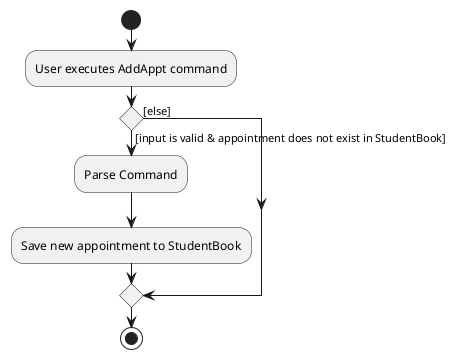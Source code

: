 @startuml
start
:User executes AddAppt command;

'Since the beta syntax does not support placing the condition outside the
'diamond we place it as the true branch instead.

if () then ([input is valid & appointment does not exist in StudentBook])
    :Parse Command;
    :Save new appointment to StudentBook;
else ([else])
endif
stop
@enduml
